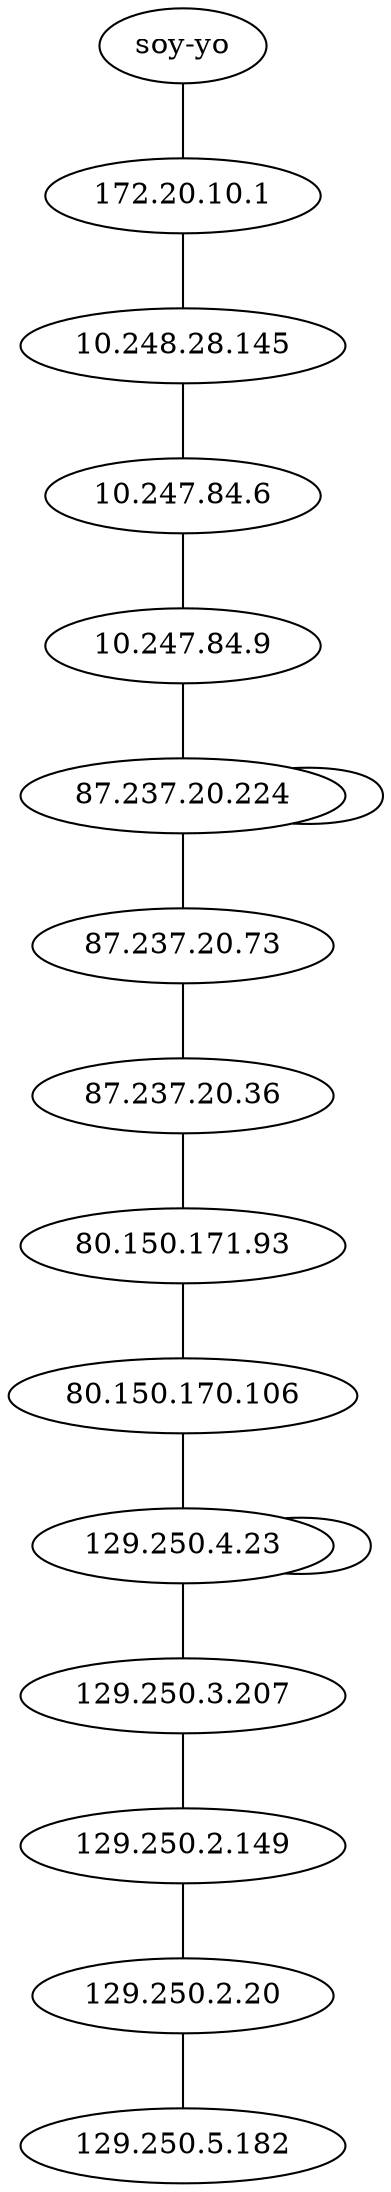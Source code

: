 strict graph {
	"soy-yo" -- "172.20.10.1" -- "10.248.28.145" -- "10.247.84.6" -- "10.247.84.9" -- "87.237.20.224" -- "87.237.20.224" -- "87.237.20.73" -- "87.237.20.36" // google.com
	"soy-yo" -- "172.20.10.1" -- "10.248.28.145" -- "10.247.84.6" -- "10.247.84.9" -- "87.237.20.224" -- "87.237.20.73" -- "87.237.20.36" -- "80.150.171.93" -- "80.150.170.106" -- "129.250.4.23" -- "129.250.4.23" -- "129.250.3.207" -- "129.250.2.149" -- "129.250.2.20" -- "129.250.5.182" // github.com
}

